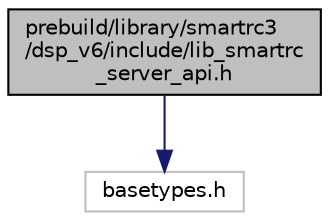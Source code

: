 digraph "prebuild/library/smartrc3/dsp_v6/include/lib_smartrc_server_api.h"
{
 // INTERACTIVE_SVG=YES
 // LATEX_PDF_SIZE
  bgcolor="transparent";
  edge [fontname="Helvetica",fontsize="10",labelfontname="Helvetica",labelfontsize="10"];
  node [fontname="Helvetica",fontsize="10",shape=record];
  Node1 [label="prebuild/library/smartrc3\l/dsp_v6/include/lib_smartrc\l_server_api.h",height=0.2,width=0.4,color="black", fillcolor="grey75", style="filled", fontcolor="black",tooltip=" "];
  Node1 -> Node2 [color="midnightblue",fontsize="10",style="solid",fontname="Helvetica"];
  Node2 [label="basetypes.h",height=0.2,width=0.4,color="grey75",tooltip=" "];
}
